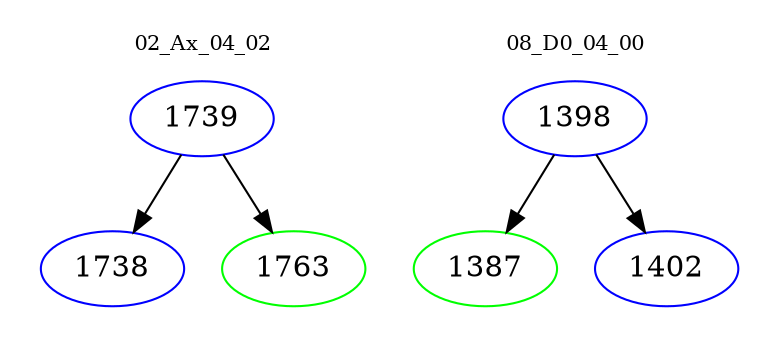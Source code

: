 digraph{
subgraph cluster_0 {
color = white
label = "02_Ax_04_02";
fontsize=10;
T0_1739 [label="1739", color="blue"]
T0_1739 -> T0_1738 [color="black"]
T0_1738 [label="1738", color="blue"]
T0_1739 -> T0_1763 [color="black"]
T0_1763 [label="1763", color="green"]
}
subgraph cluster_1 {
color = white
label = "08_D0_04_00";
fontsize=10;
T1_1398 [label="1398", color="blue"]
T1_1398 -> T1_1387 [color="black"]
T1_1387 [label="1387", color="green"]
T1_1398 -> T1_1402 [color="black"]
T1_1402 [label="1402", color="blue"]
}
}
